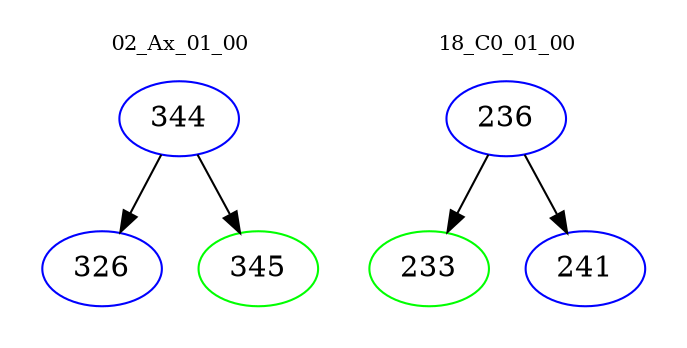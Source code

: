 digraph{
subgraph cluster_0 {
color = white
label = "02_Ax_01_00";
fontsize=10;
T0_344 [label="344", color="blue"]
T0_344 -> T0_326 [color="black"]
T0_326 [label="326", color="blue"]
T0_344 -> T0_345 [color="black"]
T0_345 [label="345", color="green"]
}
subgraph cluster_1 {
color = white
label = "18_C0_01_00";
fontsize=10;
T1_236 [label="236", color="blue"]
T1_236 -> T1_233 [color="black"]
T1_233 [label="233", color="green"]
T1_236 -> T1_241 [color="black"]
T1_241 [label="241", color="blue"]
}
}
